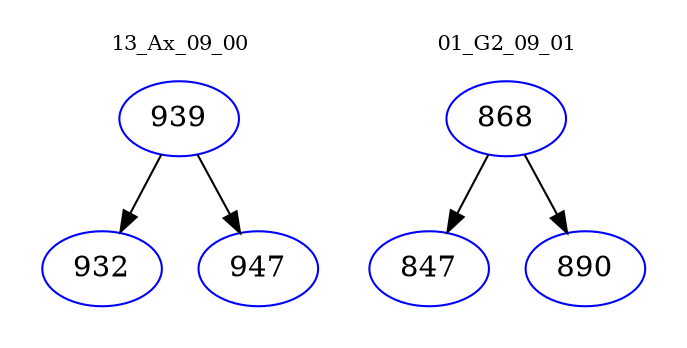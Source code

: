 digraph{
subgraph cluster_0 {
color = white
label = "13_Ax_09_00";
fontsize=10;
T0_939 [label="939", color="blue"]
T0_939 -> T0_932 [color="black"]
T0_932 [label="932", color="blue"]
T0_939 -> T0_947 [color="black"]
T0_947 [label="947", color="blue"]
}
subgraph cluster_1 {
color = white
label = "01_G2_09_01";
fontsize=10;
T1_868 [label="868", color="blue"]
T1_868 -> T1_847 [color="black"]
T1_847 [label="847", color="blue"]
T1_868 -> T1_890 [color="black"]
T1_890 [label="890", color="blue"]
}
}
